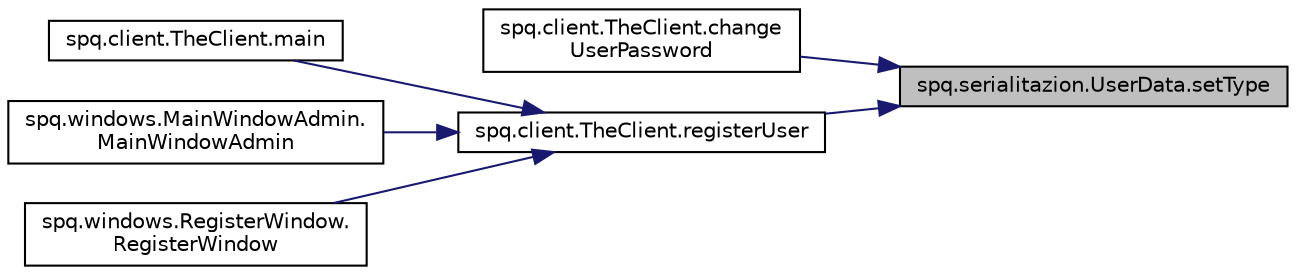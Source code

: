 digraph "spq.serialitazion.UserData.setType"
{
 // LATEX_PDF_SIZE
  edge [fontname="Helvetica",fontsize="10",labelfontname="Helvetica",labelfontsize="10"];
  node [fontname="Helvetica",fontsize="10",shape=record];
  rankdir="RL";
  Node1 [label="spq.serialitazion.UserData.setType",height=0.2,width=0.4,color="black", fillcolor="grey75", style="filled", fontcolor="black",tooltip=" "];
  Node1 -> Node2 [dir="back",color="midnightblue",fontsize="10",style="solid",fontname="Helvetica"];
  Node2 [label="spq.client.TheClient.change\lUserPassword",height=0.2,width=0.4,color="black", fillcolor="white", style="filled",URL="$classspq_1_1client_1_1_the_client.html#a661dc844170b3bee25e1c439a41176a7",tooltip=" "];
  Node1 -> Node3 [dir="back",color="midnightblue",fontsize="10",style="solid",fontname="Helvetica"];
  Node3 [label="spq.client.TheClient.registerUser",height=0.2,width=0.4,color="black", fillcolor="white", style="filled",URL="$classspq_1_1client_1_1_the_client.html#a7c577348a80f03ccd1a81297fd1e7809",tooltip=" "];
  Node3 -> Node4 [dir="back",color="midnightblue",fontsize="10",style="solid",fontname="Helvetica"];
  Node4 [label="spq.client.TheClient.main",height=0.2,width=0.4,color="black", fillcolor="white", style="filled",URL="$classspq_1_1client_1_1_the_client.html#ae6edad5c28753b899d2ade7ec6e8b823",tooltip=" "];
  Node3 -> Node5 [dir="back",color="midnightblue",fontsize="10",style="solid",fontname="Helvetica"];
  Node5 [label="spq.windows.MainWindowAdmin.\lMainWindowAdmin",height=0.2,width=0.4,color="black", fillcolor="white", style="filled",URL="$classspq_1_1windows_1_1_main_window_admin.html#a6f184e059ccaa33595489cf5e29004c3",tooltip=" "];
  Node3 -> Node6 [dir="back",color="midnightblue",fontsize="10",style="solid",fontname="Helvetica"];
  Node6 [label="spq.windows.RegisterWindow.\lRegisterWindow",height=0.2,width=0.4,color="black", fillcolor="white", style="filled",URL="$classspq_1_1windows_1_1_register_window.html#ae6fb67636b4a8460b21e18d4aadf7f94",tooltip=" "];
}
